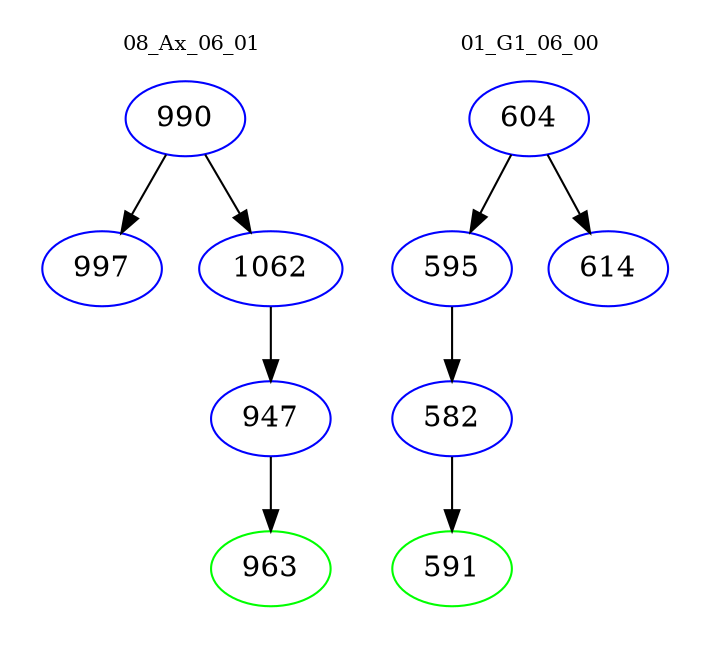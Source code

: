 digraph{
subgraph cluster_0 {
color = white
label = "08_Ax_06_01";
fontsize=10;
T0_990 [label="990", color="blue"]
T0_990 -> T0_997 [color="black"]
T0_997 [label="997", color="blue"]
T0_990 -> T0_1062 [color="black"]
T0_1062 [label="1062", color="blue"]
T0_1062 -> T0_947 [color="black"]
T0_947 [label="947", color="blue"]
T0_947 -> T0_963 [color="black"]
T0_963 [label="963", color="green"]
}
subgraph cluster_1 {
color = white
label = "01_G1_06_00";
fontsize=10;
T1_604 [label="604", color="blue"]
T1_604 -> T1_595 [color="black"]
T1_595 [label="595", color="blue"]
T1_595 -> T1_582 [color="black"]
T1_582 [label="582", color="blue"]
T1_582 -> T1_591 [color="black"]
T1_591 [label="591", color="green"]
T1_604 -> T1_614 [color="black"]
T1_614 [label="614", color="blue"]
}
}
